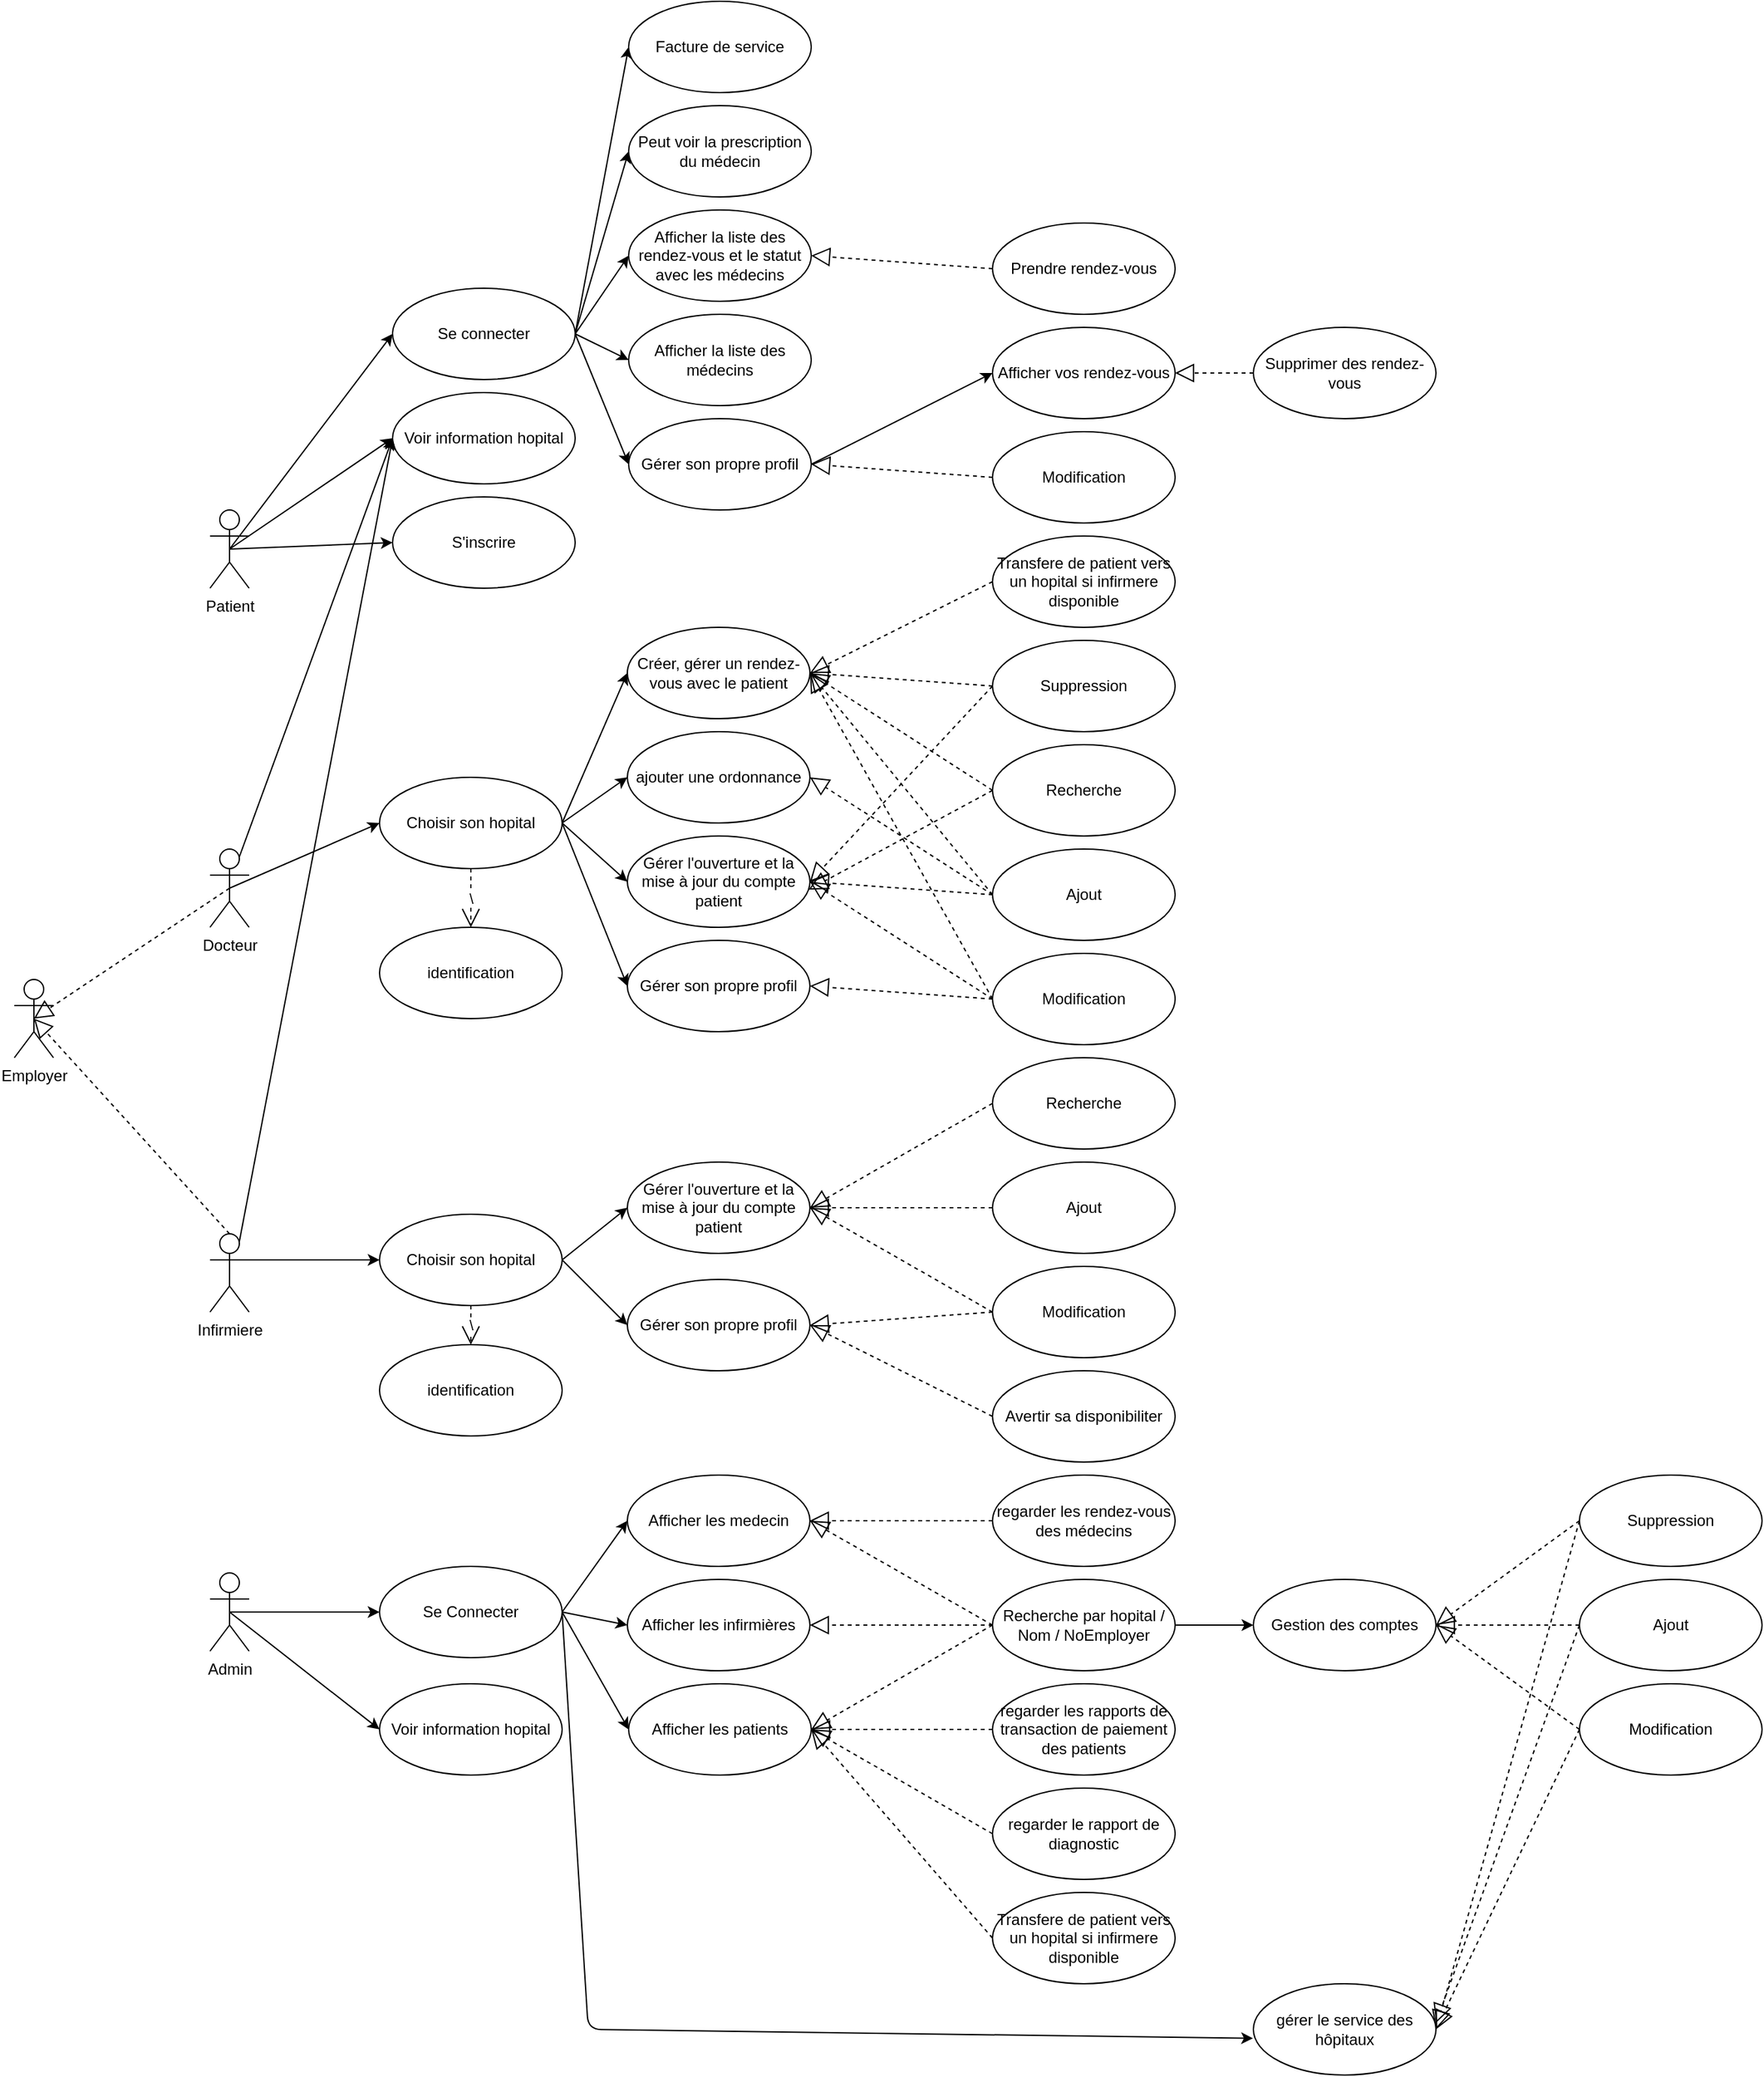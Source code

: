 <mxfile version="15.8.7" type="device"><diagram id="sGEP927o5-qMwY_FT_a0" name="Page-1"><mxGraphModel dx="1038" dy="649" grid="1" gridSize="10" guides="1" tooltips="1" connect="1" arrows="1" fold="1" page="1" pageScale="1" pageWidth="3300" pageHeight="4681" math="0" shadow="0"><root><mxCell id="0"/><mxCell id="1" parent="0"/><mxCell id="58iwExZlSeugn2AVAmXi-9" style="orthogonalLoop=1;jettySize=auto;html=1;exitX=0.5;exitY=0.5;exitDx=0;exitDy=0;exitPerimeter=0;entryX=0;entryY=0.5;entryDx=0;entryDy=0;" parent="1" source="58iwExZlSeugn2AVAmXi-1" target="58iwExZlSeugn2AVAmXi-5" edge="1"><mxGeometry relative="1" as="geometry"/></mxCell><mxCell id="58iwExZlSeugn2AVAmXi-11" style="edgeStyle=none;orthogonalLoop=1;jettySize=auto;html=1;exitX=0.5;exitY=0.5;exitDx=0;exitDy=0;exitPerimeter=0;entryX=0;entryY=0.5;entryDx=0;entryDy=0;" parent="1" source="58iwExZlSeugn2AVAmXi-1" target="58iwExZlSeugn2AVAmXi-3" edge="1"><mxGeometry relative="1" as="geometry"/></mxCell><mxCell id="58iwExZlSeugn2AVAmXi-12" style="edgeStyle=none;orthogonalLoop=1;jettySize=auto;html=1;exitX=0.5;exitY=0.5;exitDx=0;exitDy=0;exitPerimeter=0;entryX=0;entryY=0.5;entryDx=0;entryDy=0;" parent="1" source="58iwExZlSeugn2AVAmXi-1" target="58iwExZlSeugn2AVAmXi-4" edge="1"><mxGeometry relative="1" as="geometry"/></mxCell><mxCell id="58iwExZlSeugn2AVAmXi-1" value="Patient&lt;br&gt;" style="shape=umlActor;verticalLabelPosition=bottom;verticalAlign=top;html=1;outlineConnect=0;" parent="1" vertex="1"><mxGeometry x="190" y="550" width="30" height="60" as="geometry"/></mxCell><mxCell id="58iwExZlSeugn2AVAmXi-3" value="Voir information hopital" style="ellipse;whiteSpace=wrap;html=1;" parent="1" vertex="1"><mxGeometry x="330" y="460" width="140" height="70" as="geometry"/></mxCell><mxCell id="58iwExZlSeugn2AVAmXi-4" value="&lt;span&gt;S'inscrire&lt;/span&gt;" style="ellipse;whiteSpace=wrap;html=1;" parent="1" vertex="1"><mxGeometry x="330" y="540" width="140" height="70" as="geometry"/></mxCell><mxCell id="58iwExZlSeugn2AVAmXi-92" style="edgeStyle=none;orthogonalLoop=1;jettySize=auto;html=1;exitX=1;exitY=0.5;exitDx=0;exitDy=0;entryX=0;entryY=0.5;entryDx=0;entryDy=0;" parent="1" source="58iwExZlSeugn2AVAmXi-5" target="58iwExZlSeugn2AVAmXi-89" edge="1"><mxGeometry relative="1" as="geometry"/></mxCell><mxCell id="58iwExZlSeugn2AVAmXi-93" style="edgeStyle=none;orthogonalLoop=1;jettySize=auto;html=1;exitX=1;exitY=0.5;exitDx=0;exitDy=0;entryX=0;entryY=0.5;entryDx=0;entryDy=0;" parent="1" source="58iwExZlSeugn2AVAmXi-5" target="58iwExZlSeugn2AVAmXi-88" edge="1"><mxGeometry relative="1" as="geometry"/></mxCell><mxCell id="58iwExZlSeugn2AVAmXi-95" style="edgeStyle=none;orthogonalLoop=1;jettySize=auto;html=1;exitX=1;exitY=0.5;exitDx=0;exitDy=0;entryX=0;entryY=0.5;entryDx=0;entryDy=0;" parent="1" source="58iwExZlSeugn2AVAmXi-5" target="58iwExZlSeugn2AVAmXi-94" edge="1"><mxGeometry relative="1" as="geometry"/></mxCell><mxCell id="58iwExZlSeugn2AVAmXi-103" style="edgeStyle=none;orthogonalLoop=1;jettySize=auto;html=1;exitX=1;exitY=0.5;exitDx=0;exitDy=0;entryX=0;entryY=0.5;entryDx=0;entryDy=0;" parent="1" source="58iwExZlSeugn2AVAmXi-5" target="58iwExZlSeugn2AVAmXi-102" edge="1"><mxGeometry relative="1" as="geometry"/></mxCell><mxCell id="58iwExZlSeugn2AVAmXi-105" style="edgeStyle=none;orthogonalLoop=1;jettySize=auto;html=1;exitX=1;exitY=0.5;exitDx=0;exitDy=0;entryX=0;entryY=0.5;entryDx=0;entryDy=0;" parent="1" source="58iwExZlSeugn2AVAmXi-5" target="58iwExZlSeugn2AVAmXi-104" edge="1"><mxGeometry relative="1" as="geometry"/></mxCell><mxCell id="58iwExZlSeugn2AVAmXi-5" value="Se connecter" style="ellipse;whiteSpace=wrap;html=1;" parent="1" vertex="1"><mxGeometry x="330" y="380" width="140" height="70" as="geometry"/></mxCell><mxCell id="58iwExZlSeugn2AVAmXi-41" style="edgeStyle=none;orthogonalLoop=1;jettySize=auto;html=1;exitX=0.5;exitY=0.5;exitDx=0;exitDy=0;exitPerimeter=0;entryX=0;entryY=0.5;entryDx=0;entryDy=0;" parent="1" source="58iwExZlSeugn2AVAmXi-14" target="58iwExZlSeugn2AVAmXi-16" edge="1"><mxGeometry relative="1" as="geometry"/></mxCell><mxCell id="58iwExZlSeugn2AVAmXi-47" style="edgeStyle=none;orthogonalLoop=1;jettySize=auto;html=1;exitX=0.75;exitY=0.1;exitDx=0;exitDy=0;exitPerimeter=0;entryX=0;entryY=0.5;entryDx=0;entryDy=0;" parent="1" source="58iwExZlSeugn2AVAmXi-14" target="58iwExZlSeugn2AVAmXi-3" edge="1"><mxGeometry relative="1" as="geometry"/></mxCell><mxCell id="58iwExZlSeugn2AVAmXi-14" value="Docteur" style="shape=umlActor;verticalLabelPosition=bottom;verticalAlign=top;html=1;outlineConnect=0;" parent="1" vertex="1"><mxGeometry x="190" y="810" width="30" height="60" as="geometry"/></mxCell><mxCell id="58iwExZlSeugn2AVAmXi-84" style="edgeStyle=none;orthogonalLoop=1;jettySize=auto;html=1;exitX=1;exitY=0.5;exitDx=0;exitDy=0;entryX=0;entryY=0.5;entryDx=0;entryDy=0;" parent="1" source="58iwExZlSeugn2AVAmXi-16" target="58iwExZlSeugn2AVAmXi-37" edge="1"><mxGeometry relative="1" as="geometry"/></mxCell><mxCell id="58iwExZlSeugn2AVAmXi-85" style="edgeStyle=none;orthogonalLoop=1;jettySize=auto;html=1;exitX=1;exitY=0.5;exitDx=0;exitDy=0;entryX=0;entryY=0.5;entryDx=0;entryDy=0;" parent="1" source="58iwExZlSeugn2AVAmXi-16" target="58iwExZlSeugn2AVAmXi-35" edge="1"><mxGeometry relative="1" as="geometry"/></mxCell><mxCell id="58iwExZlSeugn2AVAmXi-86" style="edgeStyle=none;orthogonalLoop=1;jettySize=auto;html=1;exitX=1;exitY=0.5;exitDx=0;exitDy=0;entryX=0;entryY=0.5;entryDx=0;entryDy=0;" parent="1" source="58iwExZlSeugn2AVAmXi-16" target="58iwExZlSeugn2AVAmXi-65" edge="1"><mxGeometry relative="1" as="geometry"/></mxCell><mxCell id="58iwExZlSeugn2AVAmXi-87" style="edgeStyle=none;orthogonalLoop=1;jettySize=auto;html=1;exitX=1;exitY=0.5;exitDx=0;exitDy=0;entryX=0;entryY=0.5;entryDx=0;entryDy=0;" parent="1" source="58iwExZlSeugn2AVAmXi-16" target="58iwExZlSeugn2AVAmXi-66" edge="1"><mxGeometry relative="1" as="geometry"/></mxCell><mxCell id="58iwExZlSeugn2AVAmXi-16" value="Choisir son hopital" style="ellipse;whiteSpace=wrap;html=1;" parent="1" vertex="1"><mxGeometry x="320" y="755" width="140" height="70" as="geometry"/></mxCell><mxCell id="58iwExZlSeugn2AVAmXi-19" style="edgeStyle=none;orthogonalLoop=1;jettySize=auto;html=1;exitX=0.5;exitY=0;exitDx=0;exitDy=0;" parent="1" source="58iwExZlSeugn2AVAmXi-16" target="58iwExZlSeugn2AVAmXi-16" edge="1"><mxGeometry relative="1" as="geometry"/></mxCell><mxCell id="58iwExZlSeugn2AVAmXi-20" value="identification" style="ellipse;whiteSpace=wrap;html=1;" parent="1" vertex="1"><mxGeometry x="320" y="870" width="140" height="70" as="geometry"/></mxCell><mxCell id="58iwExZlSeugn2AVAmXi-22" value="\" style="endArrow=open;endSize=12;dashed=1;html=1;exitX=0.5;exitY=1;exitDx=0;exitDy=0;entryX=0.5;entryY=0;entryDx=0;entryDy=0;" parent="1" source="58iwExZlSeugn2AVAmXi-16" target="58iwExZlSeugn2AVAmXi-20" edge="1"><mxGeometry width="160" relative="1" as="geometry"><mxPoint x="300" y="730" as="sourcePoint"/><mxPoint x="630" y="840" as="targetPoint"/></mxGeometry></mxCell><mxCell id="58iwExZlSeugn2AVAmXi-52" style="edgeStyle=none;orthogonalLoop=1;jettySize=auto;html=1;exitX=1;exitY=0.333;exitDx=0;exitDy=0;exitPerimeter=0;entryX=0;entryY=0.5;entryDx=0;entryDy=0;" parent="1" source="58iwExZlSeugn2AVAmXi-23" target="58iwExZlSeugn2AVAmXi-48" edge="1"><mxGeometry relative="1" as="geometry"/></mxCell><mxCell id="58iwExZlSeugn2AVAmXi-57" style="edgeStyle=none;orthogonalLoop=1;jettySize=auto;html=1;exitX=0.75;exitY=0.1;exitDx=0;exitDy=0;exitPerimeter=0;entryX=0;entryY=0.5;entryDx=0;entryDy=0;" parent="1" source="58iwExZlSeugn2AVAmXi-23" target="58iwExZlSeugn2AVAmXi-3" edge="1"><mxGeometry relative="1" as="geometry"/></mxCell><mxCell id="58iwExZlSeugn2AVAmXi-23" value="Infirmiere" style="shape=umlActor;verticalLabelPosition=bottom;verticalAlign=top;html=1;" parent="1" vertex="1"><mxGeometry x="190" y="1105" width="30" height="60" as="geometry"/></mxCell><mxCell id="58iwExZlSeugn2AVAmXi-107" style="edgeStyle=none;orthogonalLoop=1;jettySize=auto;html=1;exitX=0.5;exitY=0.5;exitDx=0;exitDy=0;exitPerimeter=0;entryX=0;entryY=0.5;entryDx=0;entryDy=0;" parent="1" source="58iwExZlSeugn2AVAmXi-26" target="58iwExZlSeugn2AVAmXi-106" edge="1"><mxGeometry relative="1" as="geometry"/></mxCell><mxCell id="58iwExZlSeugn2AVAmXi-110" style="edgeStyle=none;orthogonalLoop=1;jettySize=auto;html=1;exitX=0.5;exitY=0.5;exitDx=0;exitDy=0;exitPerimeter=0;entryX=0;entryY=0.5;entryDx=0;entryDy=0;" parent="1" source="58iwExZlSeugn2AVAmXi-26" target="58iwExZlSeugn2AVAmXi-109" edge="1"><mxGeometry relative="1" as="geometry"/></mxCell><mxCell id="58iwExZlSeugn2AVAmXi-26" value="Admin" style="shape=umlActor;verticalLabelPosition=bottom;verticalAlign=top;html=1;" parent="1" vertex="1"><mxGeometry x="190" y="1365" width="30" height="60" as="geometry"/></mxCell><mxCell id="58iwExZlSeugn2AVAmXi-35" value="ajouter une ordonnance" style="ellipse;whiteSpace=wrap;html=1;" parent="1" vertex="1"><mxGeometry x="510" y="720" width="140" height="70" as="geometry"/></mxCell><mxCell id="58iwExZlSeugn2AVAmXi-37" value="Créer, gérer un rendez-vous avec le patient" style="ellipse;whiteSpace=wrap;html=1;" parent="1" vertex="1"><mxGeometry x="510" y="640" width="140" height="70" as="geometry"/></mxCell><mxCell id="58iwExZlSeugn2AVAmXi-39" value="" style="endArrow=block;dashed=1;endFill=0;endSize=12;html=1;exitX=0.5;exitY=0;exitDx=0;exitDy=0;exitPerimeter=0;entryX=0.5;entryY=0.5;entryDx=0;entryDy=0;entryPerimeter=0;" parent="1" source="58iwExZlSeugn2AVAmXi-23" target="CiMijL-fMiyCBzAUDyAO-1" edge="1"><mxGeometry width="160" relative="1" as="geometry"><mxPoint x="300" y="970" as="sourcePoint"/><mxPoint x="205" y="920" as="targetPoint"/></mxGeometry></mxCell><mxCell id="58iwExZlSeugn2AVAmXi-82" style="edgeStyle=none;orthogonalLoop=1;jettySize=auto;html=1;exitX=1;exitY=0.5;exitDx=0;exitDy=0;entryX=0;entryY=0.5;entryDx=0;entryDy=0;" parent="1" source="58iwExZlSeugn2AVAmXi-48" target="58iwExZlSeugn2AVAmXi-55" edge="1"><mxGeometry relative="1" as="geometry"/></mxCell><mxCell id="58iwExZlSeugn2AVAmXi-83" style="edgeStyle=none;orthogonalLoop=1;jettySize=auto;html=1;exitX=1;exitY=0.5;exitDx=0;exitDy=0;entryX=0;entryY=0.5;entryDx=0;entryDy=0;" parent="1" source="58iwExZlSeugn2AVAmXi-48" target="58iwExZlSeugn2AVAmXi-53" edge="1"><mxGeometry relative="1" as="geometry"/></mxCell><mxCell id="58iwExZlSeugn2AVAmXi-48" value="Choisir son hopital" style="ellipse;whiteSpace=wrap;html=1;" parent="1" vertex="1"><mxGeometry x="320" y="1090" width="140" height="70" as="geometry"/></mxCell><mxCell id="58iwExZlSeugn2AVAmXi-49" style="edgeStyle=none;orthogonalLoop=1;jettySize=auto;html=1;exitX=0.5;exitY=0;exitDx=0;exitDy=0;" parent="1" source="58iwExZlSeugn2AVAmXi-48" target="58iwExZlSeugn2AVAmXi-48" edge="1"><mxGeometry relative="1" as="geometry"/></mxCell><mxCell id="58iwExZlSeugn2AVAmXi-50" value="identification" style="ellipse;whiteSpace=wrap;html=1;" parent="1" vertex="1"><mxGeometry x="320" y="1190" width="140" height="70" as="geometry"/></mxCell><mxCell id="58iwExZlSeugn2AVAmXi-51" value="\" style="endArrow=open;endSize=12;dashed=1;html=1;exitX=0.5;exitY=1;exitDx=0;exitDy=0;entryX=0.5;entryY=0;entryDx=0;entryDy=0;" parent="1" source="58iwExZlSeugn2AVAmXi-48" target="58iwExZlSeugn2AVAmXi-50" edge="1"><mxGeometry width="160" relative="1" as="geometry"><mxPoint x="310" y="1055" as="sourcePoint"/><mxPoint x="640" y="1165" as="targetPoint"/></mxGeometry></mxCell><mxCell id="58iwExZlSeugn2AVAmXi-53" value="Gérer l'ouverture et la mise à jour du compte patient" style="ellipse;whiteSpace=wrap;html=1;" parent="1" vertex="1"><mxGeometry x="510" y="1050" width="140" height="70" as="geometry"/></mxCell><mxCell id="58iwExZlSeugn2AVAmXi-55" value="Gérer son propre profil" style="ellipse;whiteSpace=wrap;html=1;" parent="1" vertex="1"><mxGeometry x="510" y="1140" width="140" height="70" as="geometry"/></mxCell><mxCell id="58iwExZlSeugn2AVAmXi-58" value="Modification" style="ellipse;whiteSpace=wrap;html=1;" parent="1" vertex="1"><mxGeometry x="790" y="1130" width="140" height="70" as="geometry"/></mxCell><mxCell id="58iwExZlSeugn2AVAmXi-59" value="" style="endArrow=block;dashed=1;endFill=0;endSize=12;html=1;exitX=0;exitY=0.5;exitDx=0;exitDy=0;entryX=1;entryY=0.5;entryDx=0;entryDy=0;" parent="1" source="58iwExZlSeugn2AVAmXi-58" target="58iwExZlSeugn2AVAmXi-55" edge="1"><mxGeometry width="160" relative="1" as="geometry"><mxPoint x="530" y="1185" as="sourcePoint"/><mxPoint x="470" y="1135" as="targetPoint"/></mxGeometry></mxCell><mxCell id="58iwExZlSeugn2AVAmXi-60" value="" style="endArrow=block;dashed=1;endFill=0;endSize=12;html=1;exitX=0;exitY=0.5;exitDx=0;exitDy=0;entryX=1;entryY=0.5;entryDx=0;entryDy=0;" parent="1" source="58iwExZlSeugn2AVAmXi-58" target="58iwExZlSeugn2AVAmXi-53" edge="1"><mxGeometry width="160" relative="1" as="geometry"><mxPoint x="750" y="1185" as="sourcePoint"/><mxPoint x="670" y="1185" as="targetPoint"/></mxGeometry></mxCell><mxCell id="58iwExZlSeugn2AVAmXi-61" value="Ajout" style="ellipse;whiteSpace=wrap;html=1;" parent="1" vertex="1"><mxGeometry x="790" y="1050" width="140" height="70" as="geometry"/></mxCell><mxCell id="58iwExZlSeugn2AVAmXi-62" value="" style="endArrow=block;dashed=1;endFill=0;endSize=12;html=1;exitX=0;exitY=0.5;exitDx=0;exitDy=0;entryX=1;entryY=0.5;entryDx=0;entryDy=0;" parent="1" source="58iwExZlSeugn2AVAmXi-61" target="58iwExZlSeugn2AVAmXi-53" edge="1"><mxGeometry width="160" relative="1" as="geometry"><mxPoint x="750" y="1185" as="sourcePoint"/><mxPoint x="660" y="1085" as="targetPoint"/></mxGeometry></mxCell><mxCell id="58iwExZlSeugn2AVAmXi-63" value="Recherche" style="ellipse;whiteSpace=wrap;html=1;" parent="1" vertex="1"><mxGeometry x="790" y="970" width="140" height="70" as="geometry"/></mxCell><mxCell id="58iwExZlSeugn2AVAmXi-64" value="" style="endArrow=block;dashed=1;endFill=0;endSize=12;html=1;exitX=0;exitY=0.5;exitDx=0;exitDy=0;entryX=1;entryY=0.5;entryDx=0;entryDy=0;" parent="1" source="58iwExZlSeugn2AVAmXi-63" target="58iwExZlSeugn2AVAmXi-53" edge="1"><mxGeometry width="160" relative="1" as="geometry"><mxPoint x="590" y="1030" as="sourcePoint"/><mxPoint x="660" y="1090" as="targetPoint"/></mxGeometry></mxCell><mxCell id="58iwExZlSeugn2AVAmXi-65" value="Gérer l'ouverture et la mise à jour du compte patient" style="ellipse;whiteSpace=wrap;html=1;" parent="1" vertex="1"><mxGeometry x="510" y="800" width="140" height="70" as="geometry"/></mxCell><mxCell id="58iwExZlSeugn2AVAmXi-66" value="Gérer son propre profil" style="ellipse;whiteSpace=wrap;html=1;" parent="1" vertex="1"><mxGeometry x="510" y="880" width="140" height="70" as="geometry"/></mxCell><mxCell id="58iwExZlSeugn2AVAmXi-67" value="Modification" style="ellipse;whiteSpace=wrap;html=1;" parent="1" vertex="1"><mxGeometry x="790" y="890" width="140" height="70" as="geometry"/></mxCell><mxCell id="58iwExZlSeugn2AVAmXi-68" value="" style="endArrow=block;dashed=1;endFill=0;endSize=12;html=1;exitX=0;exitY=0.5;exitDx=0;exitDy=0;entryX=1;entryY=0.5;entryDx=0;entryDy=0;" parent="1" source="58iwExZlSeugn2AVAmXi-67" target="58iwExZlSeugn2AVAmXi-66" edge="1"><mxGeometry width="160" relative="1" as="geometry"><mxPoint x="740" y="1005" as="sourcePoint"/><mxPoint x="470" y="925" as="targetPoint"/></mxGeometry></mxCell><mxCell id="58iwExZlSeugn2AVAmXi-69" value="" style="endArrow=block;dashed=1;endFill=0;endSize=12;html=1;exitX=0;exitY=0.5;exitDx=0;exitDy=0;entryX=1;entryY=0.5;entryDx=0;entryDy=0;" parent="1" source="58iwExZlSeugn2AVAmXi-67" target="58iwExZlSeugn2AVAmXi-65" edge="1"><mxGeometry width="160" relative="1" as="geometry"><mxPoint x="740" y="1005" as="sourcePoint"/><mxPoint x="670" y="975" as="targetPoint"/></mxGeometry></mxCell><mxCell id="58iwExZlSeugn2AVAmXi-70" value="Ajout" style="ellipse;whiteSpace=wrap;html=1;" parent="1" vertex="1"><mxGeometry x="790" y="810" width="140" height="70" as="geometry"/></mxCell><mxCell id="58iwExZlSeugn2AVAmXi-71" value="" style="endArrow=block;dashed=1;endFill=0;endSize=12;html=1;exitX=0;exitY=0.5;exitDx=0;exitDy=0;entryX=1;entryY=0.5;entryDx=0;entryDy=0;" parent="1" source="58iwExZlSeugn2AVAmXi-70" target="58iwExZlSeugn2AVAmXi-65" edge="1"><mxGeometry width="160" relative="1" as="geometry"><mxPoint x="740" y="920" as="sourcePoint"/><mxPoint x="660" y="875" as="targetPoint"/></mxGeometry></mxCell><mxCell id="58iwExZlSeugn2AVAmXi-72" value="Recherche" style="ellipse;whiteSpace=wrap;html=1;" parent="1" vertex="1"><mxGeometry x="790" y="730" width="140" height="70" as="geometry"/></mxCell><mxCell id="58iwExZlSeugn2AVAmXi-73" value="" style="endArrow=block;dashed=1;endFill=0;endSize=12;html=1;exitX=0;exitY=0.5;exitDx=0;exitDy=0;entryX=0.993;entryY=0.588;entryDx=0;entryDy=0;entryPerimeter=0;" parent="1" source="58iwExZlSeugn2AVAmXi-72" target="58iwExZlSeugn2AVAmXi-65" edge="1"><mxGeometry width="160" relative="1" as="geometry"><mxPoint x="740" y="820" as="sourcePoint"/><mxPoint x="660" y="855" as="targetPoint"/></mxGeometry></mxCell><mxCell id="58iwExZlSeugn2AVAmXi-74" value="" style="endArrow=block;dashed=1;endFill=0;endSize=12;html=1;exitX=0;exitY=0.5;exitDx=0;exitDy=0;entryX=1;entryY=0.5;entryDx=0;entryDy=0;" parent="1" source="58iwExZlSeugn2AVAmXi-70" target="58iwExZlSeugn2AVAmXi-35" edge="1"><mxGeometry width="160" relative="1" as="geometry"><mxPoint x="750" y="885" as="sourcePoint"/><mxPoint x="660" y="845" as="targetPoint"/></mxGeometry></mxCell><mxCell id="58iwExZlSeugn2AVAmXi-75" value="" style="endArrow=block;dashed=1;endFill=0;endSize=12;html=1;exitX=0;exitY=0.5;exitDx=0;exitDy=0;entryX=1;entryY=0.5;entryDx=0;entryDy=0;" parent="1" source="58iwExZlSeugn2AVAmXi-70" target="58iwExZlSeugn2AVAmXi-37" edge="1"><mxGeometry width="160" relative="1" as="geometry"><mxPoint x="760" y="895" as="sourcePoint"/><mxPoint x="670" y="855" as="targetPoint"/></mxGeometry></mxCell><mxCell id="58iwExZlSeugn2AVAmXi-76" value="" style="endArrow=block;dashed=1;endFill=0;endSize=12;html=1;exitX=0;exitY=0.5;exitDx=0;exitDy=0;entryX=1;entryY=0.5;entryDx=0;entryDy=0;" parent="1" source="58iwExZlSeugn2AVAmXi-72" target="58iwExZlSeugn2AVAmXi-37" edge="1"><mxGeometry width="160" relative="1" as="geometry"><mxPoint x="770" y="905" as="sourcePoint"/><mxPoint x="680" y="865" as="targetPoint"/></mxGeometry></mxCell><mxCell id="58iwExZlSeugn2AVAmXi-77" value="" style="endArrow=block;dashed=1;endFill=0;endSize=12;html=1;exitX=0;exitY=0.5;exitDx=0;exitDy=0;entryX=1;entryY=0.5;entryDx=0;entryDy=0;" parent="1" source="58iwExZlSeugn2AVAmXi-67" target="58iwExZlSeugn2AVAmXi-37" edge="1"><mxGeometry width="160" relative="1" as="geometry"><mxPoint x="780" y="915" as="sourcePoint"/><mxPoint x="690" y="875" as="targetPoint"/></mxGeometry></mxCell><mxCell id="58iwExZlSeugn2AVAmXi-78" value="Suppression" style="ellipse;whiteSpace=wrap;html=1;" parent="1" vertex="1"><mxGeometry x="790" y="650" width="140" height="70" as="geometry"/></mxCell><mxCell id="58iwExZlSeugn2AVAmXi-79" value="" style="endArrow=block;dashed=1;endFill=0;endSize=12;html=1;exitX=0;exitY=0.5;exitDx=0;exitDy=0;entryX=1;entryY=0.5;entryDx=0;entryDy=0;" parent="1" source="58iwExZlSeugn2AVAmXi-78" target="58iwExZlSeugn2AVAmXi-37" edge="1"><mxGeometry width="160" relative="1" as="geometry"><mxPoint x="540" y="830" as="sourcePoint"/><mxPoint x="700" y="830" as="targetPoint"/></mxGeometry></mxCell><mxCell id="58iwExZlSeugn2AVAmXi-81" value="" style="endArrow=block;dashed=1;endFill=0;endSize=12;html=1;exitX=0;exitY=0.5;exitDx=0;exitDy=0;entryX=1;entryY=0.5;entryDx=0;entryDy=0;" parent="1" source="58iwExZlSeugn2AVAmXi-78" target="58iwExZlSeugn2AVAmXi-65" edge="1"><mxGeometry width="160" relative="1" as="geometry"><mxPoint x="800" y="605" as="sourcePoint"/><mxPoint x="660" y="685" as="targetPoint"/></mxGeometry></mxCell><mxCell id="58iwExZlSeugn2AVAmXi-88" value="Afficher la liste des médecins" style="ellipse;whiteSpace=wrap;html=1;" parent="1" vertex="1"><mxGeometry x="511" y="400" width="140" height="70" as="geometry"/></mxCell><mxCell id="58iwExZlSeugn2AVAmXi-99" style="edgeStyle=none;orthogonalLoop=1;jettySize=auto;html=1;exitX=1;exitY=0.5;exitDx=0;exitDy=0;entryX=0;entryY=0.5;entryDx=0;entryDy=0;" parent="1" source="58iwExZlSeugn2AVAmXi-89" target="58iwExZlSeugn2AVAmXi-98" edge="1"><mxGeometry relative="1" as="geometry"/></mxCell><mxCell id="58iwExZlSeugn2AVAmXi-89" value="Gérer son propre profil" style="ellipse;whiteSpace=wrap;html=1;" parent="1" vertex="1"><mxGeometry x="511" y="480" width="140" height="70" as="geometry"/></mxCell><mxCell id="58iwExZlSeugn2AVAmXi-90" value="Modification" style="ellipse;whiteSpace=wrap;html=1;" parent="1" vertex="1"><mxGeometry x="790" y="490" width="140" height="70" as="geometry"/></mxCell><mxCell id="58iwExZlSeugn2AVAmXi-91" value="" style="endArrow=block;dashed=1;endFill=0;endSize=12;html=1;exitX=0;exitY=0.5;exitDx=0;exitDy=0;entryX=1;entryY=0.5;entryDx=0;entryDy=0;" parent="1" source="58iwExZlSeugn2AVAmXi-90" target="58iwExZlSeugn2AVAmXi-89" edge="1"><mxGeometry width="160" relative="1" as="geometry"><mxPoint x="791" y="505" as="sourcePoint"/><mxPoint x="771" y="470" as="targetPoint"/></mxGeometry></mxCell><mxCell id="58iwExZlSeugn2AVAmXi-94" value="Afficher la liste des rendez-vous et le statut avec les médecins" style="ellipse;whiteSpace=wrap;html=1;" parent="1" vertex="1"><mxGeometry x="511" y="320" width="140" height="70" as="geometry"/></mxCell><mxCell id="58iwExZlSeugn2AVAmXi-96" value="Prendre rendez-vous" style="ellipse;whiteSpace=wrap;html=1;" parent="1" vertex="1"><mxGeometry x="790" y="330" width="140" height="70" as="geometry"/></mxCell><mxCell id="58iwExZlSeugn2AVAmXi-97" value="" style="endArrow=block;dashed=1;endFill=0;endSize=12;html=1;exitX=0;exitY=0.5;exitDx=0;exitDy=0;entryX=1;entryY=0.5;entryDx=0;entryDy=0;" parent="1" source="58iwExZlSeugn2AVAmXi-96" target="58iwExZlSeugn2AVAmXi-94" edge="1"><mxGeometry width="160" relative="1" as="geometry"><mxPoint x="801" y="525" as="sourcePoint"/><mxPoint x="661" y="525" as="targetPoint"/></mxGeometry></mxCell><mxCell id="58iwExZlSeugn2AVAmXi-98" value="Afficher vos rendez-vous" style="ellipse;whiteSpace=wrap;html=1;" parent="1" vertex="1"><mxGeometry x="790" y="410" width="140" height="70" as="geometry"/></mxCell><mxCell id="58iwExZlSeugn2AVAmXi-100" value="Supprimer des rendez-vous" style="ellipse;whiteSpace=wrap;html=1;" parent="1" vertex="1"><mxGeometry x="990" y="410" width="140" height="70" as="geometry"/></mxCell><mxCell id="58iwExZlSeugn2AVAmXi-101" value="" style="endArrow=block;dashed=1;endFill=0;endSize=12;html=1;exitX=0;exitY=0.5;exitDx=0;exitDy=0;entryX=1;entryY=0.5;entryDx=0;entryDy=0;" parent="1" source="58iwExZlSeugn2AVAmXi-100" target="58iwExZlSeugn2AVAmXi-98" edge="1"><mxGeometry width="160" relative="1" as="geometry"><mxPoint x="991" y="435" as="sourcePoint"/><mxPoint x="661" y="605" as="targetPoint"/></mxGeometry></mxCell><mxCell id="58iwExZlSeugn2AVAmXi-102" value="Peut voir la prescription du médecin" style="ellipse;whiteSpace=wrap;html=1;" parent="1" vertex="1"><mxGeometry x="511" y="240" width="140" height="70" as="geometry"/></mxCell><mxCell id="58iwExZlSeugn2AVAmXi-104" value="Facture de service" style="ellipse;whiteSpace=wrap;html=1;" parent="1" vertex="1"><mxGeometry x="511" y="160" width="140" height="70" as="geometry"/></mxCell><mxCell id="58iwExZlSeugn2AVAmXi-118" style="edgeStyle=none;orthogonalLoop=1;jettySize=auto;html=1;exitX=1;exitY=0.5;exitDx=0;exitDy=0;entryX=0;entryY=0.5;entryDx=0;entryDy=0;" parent="1" source="58iwExZlSeugn2AVAmXi-106" target="58iwExZlSeugn2AVAmXi-111" edge="1"><mxGeometry relative="1" as="geometry"/></mxCell><mxCell id="58iwExZlSeugn2AVAmXi-119" style="edgeStyle=none;orthogonalLoop=1;jettySize=auto;html=1;exitX=1;exitY=0.5;exitDx=0;exitDy=0;entryX=0;entryY=0.5;entryDx=0;entryDy=0;" parent="1" source="58iwExZlSeugn2AVAmXi-106" target="58iwExZlSeugn2AVAmXi-112" edge="1"><mxGeometry relative="1" as="geometry"/></mxCell><mxCell id="58iwExZlSeugn2AVAmXi-120" style="edgeStyle=none;orthogonalLoop=1;jettySize=auto;html=1;exitX=1;exitY=0.5;exitDx=0;exitDy=0;entryX=0;entryY=0.5;entryDx=0;entryDy=0;" parent="1" source="58iwExZlSeugn2AVAmXi-106" target="58iwExZlSeugn2AVAmXi-113" edge="1"><mxGeometry relative="1" as="geometry"/></mxCell><mxCell id="58iwExZlSeugn2AVAmXi-142" style="edgeStyle=none;orthogonalLoop=1;jettySize=auto;html=1;exitX=1;exitY=0.5;exitDx=0;exitDy=0;entryX=-0.002;entryY=0.598;entryDx=0;entryDy=0;entryPerimeter=0;" parent="1" source="58iwExZlSeugn2AVAmXi-106" target="58iwExZlSeugn2AVAmXi-141" edge="1"><mxGeometry relative="1" as="geometry"><Array as="points"><mxPoint x="480" y="1715"/></Array></mxGeometry></mxCell><mxCell id="58iwExZlSeugn2AVAmXi-106" value="Se Connecter" style="ellipse;whiteSpace=wrap;html=1;" parent="1" vertex="1"><mxGeometry x="320" y="1360" width="140" height="70" as="geometry"/></mxCell><mxCell id="58iwExZlSeugn2AVAmXi-109" value="Voir information hopital" style="ellipse;whiteSpace=wrap;html=1;" parent="1" vertex="1"><mxGeometry x="320" y="1450" width="140" height="70" as="geometry"/></mxCell><mxCell id="58iwExZlSeugn2AVAmXi-111" value="Afficher les medecin" style="ellipse;whiteSpace=wrap;html=1;" parent="1" vertex="1"><mxGeometry x="510" y="1290" width="140" height="70" as="geometry"/></mxCell><mxCell id="58iwExZlSeugn2AVAmXi-112" value="Afficher les infirmières" style="ellipse;whiteSpace=wrap;html=1;" parent="1" vertex="1"><mxGeometry x="510" y="1370" width="140" height="70" as="geometry"/></mxCell><mxCell id="58iwExZlSeugn2AVAmXi-113" value="Afficher les patients" style="ellipse;whiteSpace=wrap;html=1;" parent="1" vertex="1"><mxGeometry x="511" y="1450" width="140" height="70" as="geometry"/></mxCell><mxCell id="58iwExZlSeugn2AVAmXi-128" style="edgeStyle=none;orthogonalLoop=1;jettySize=auto;html=1;exitX=1;exitY=0.5;exitDx=0;exitDy=0;entryX=0;entryY=0.5;entryDx=0;entryDy=0;" parent="1" source="58iwExZlSeugn2AVAmXi-114" target="58iwExZlSeugn2AVAmXi-127" edge="1"><mxGeometry relative="1" as="geometry"/></mxCell><mxCell id="58iwExZlSeugn2AVAmXi-114" value="Recherche par hopital / Nom / NoEmployer" style="ellipse;whiteSpace=wrap;html=1;" parent="1" vertex="1"><mxGeometry x="790" y="1370" width="140" height="70" as="geometry"/></mxCell><mxCell id="58iwExZlSeugn2AVAmXi-115" value="" style="endArrow=block;dashed=1;endFill=0;endSize=12;html=1;exitX=0;exitY=0.5;exitDx=0;exitDy=0;entryX=1;entryY=0.5;entryDx=0;entryDy=0;" parent="1" source="58iwExZlSeugn2AVAmXi-114" target="58iwExZlSeugn2AVAmXi-111" edge="1"><mxGeometry width="160" relative="1" as="geometry"><mxPoint x="800" y="1215" as="sourcePoint"/><mxPoint x="660" y="1185" as="targetPoint"/></mxGeometry></mxCell><mxCell id="58iwExZlSeugn2AVAmXi-116" value="" style="endArrow=block;dashed=1;endFill=0;endSize=12;html=1;exitX=0;exitY=0.5;exitDx=0;exitDy=0;entryX=1;entryY=0.5;entryDx=0;entryDy=0;" parent="1" source="58iwExZlSeugn2AVAmXi-114" target="58iwExZlSeugn2AVAmXi-112" edge="1"><mxGeometry width="160" relative="1" as="geometry"><mxPoint x="810" y="1225" as="sourcePoint"/><mxPoint x="670" y="1195" as="targetPoint"/></mxGeometry></mxCell><mxCell id="58iwExZlSeugn2AVAmXi-117" value="" style="endArrow=block;dashed=1;endFill=0;endSize=12;html=1;exitX=0;exitY=0.5;exitDx=0;exitDy=0;entryX=1;entryY=0.5;entryDx=0;entryDy=0;" parent="1" source="58iwExZlSeugn2AVAmXi-114" target="58iwExZlSeugn2AVAmXi-113" edge="1"><mxGeometry width="160" relative="1" as="geometry"><mxPoint x="820" y="1235" as="sourcePoint"/><mxPoint x="680" y="1205" as="targetPoint"/></mxGeometry></mxCell><mxCell id="58iwExZlSeugn2AVAmXi-121" value="regarder les rendez-vous des médecins" style="ellipse;whiteSpace=wrap;html=1;" parent="1" vertex="1"><mxGeometry x="790" y="1290" width="140" height="70" as="geometry"/></mxCell><mxCell id="58iwExZlSeugn2AVAmXi-122" value="" style="endArrow=block;dashed=1;endFill=0;endSize=12;html=1;exitX=0;exitY=0.5;exitDx=0;exitDy=0;entryX=1;entryY=0.5;entryDx=0;entryDy=0;" parent="1" source="58iwExZlSeugn2AVAmXi-121" target="58iwExZlSeugn2AVAmXi-111" edge="1"><mxGeometry width="160" relative="1" as="geometry"><mxPoint x="780" y="1465" as="sourcePoint"/><mxPoint x="660" y="1335" as="targetPoint"/></mxGeometry></mxCell><mxCell id="58iwExZlSeugn2AVAmXi-123" value="regarder les rapports de transaction de paiement des patients" style="ellipse;whiteSpace=wrap;html=1;" parent="1" vertex="1"><mxGeometry x="790" y="1450" width="140" height="70" as="geometry"/></mxCell><mxCell id="58iwExZlSeugn2AVAmXi-124" value="" style="endArrow=block;dashed=1;endFill=0;endSize=12;html=1;exitX=0;exitY=0.5;exitDx=0;exitDy=0;entryX=1;entryY=0.5;entryDx=0;entryDy=0;" parent="1" source="58iwExZlSeugn2AVAmXi-123" target="58iwExZlSeugn2AVAmXi-113" edge="1"><mxGeometry width="160" relative="1" as="geometry"><mxPoint x="780" y="1465" as="sourcePoint"/><mxPoint x="661.0" y="1495" as="targetPoint"/></mxGeometry></mxCell><mxCell id="58iwExZlSeugn2AVAmXi-125" value="regarder le rapport de diagnostic" style="ellipse;whiteSpace=wrap;html=1;" parent="1" vertex="1"><mxGeometry x="790" y="1530" width="140" height="70" as="geometry"/></mxCell><mxCell id="58iwExZlSeugn2AVAmXi-126" value="" style="endArrow=block;dashed=1;endFill=0;endSize=12;html=1;exitX=0;exitY=0.5;exitDx=0;exitDy=0;entryX=1;entryY=0.5;entryDx=0;entryDy=0;" parent="1" source="58iwExZlSeugn2AVAmXi-125" target="58iwExZlSeugn2AVAmXi-113" edge="1"><mxGeometry width="160" relative="1" as="geometry"><mxPoint x="780" y="1545" as="sourcePoint"/><mxPoint x="661.0" y="1495" as="targetPoint"/></mxGeometry></mxCell><mxCell id="58iwExZlSeugn2AVAmXi-127" value="Gestion des comptes" style="ellipse;whiteSpace=wrap;html=1;" parent="1" vertex="1"><mxGeometry x="990" y="1370" width="140" height="70" as="geometry"/></mxCell><mxCell id="58iwExZlSeugn2AVAmXi-129" value="Modification" style="ellipse;whiteSpace=wrap;html=1;" parent="1" vertex="1"><mxGeometry x="1240" y="1450" width="140" height="70" as="geometry"/></mxCell><mxCell id="58iwExZlSeugn2AVAmXi-130" value="Ajout" style="ellipse;whiteSpace=wrap;html=1;" parent="1" vertex="1"><mxGeometry x="1240" y="1370" width="140" height="70" as="geometry"/></mxCell><mxCell id="58iwExZlSeugn2AVAmXi-131" value="Suppression" style="ellipse;whiteSpace=wrap;html=1;" parent="1" vertex="1"><mxGeometry x="1240" y="1290" width="140" height="70" as="geometry"/></mxCell><mxCell id="58iwExZlSeugn2AVAmXi-132" value="" style="endArrow=block;dashed=1;endFill=0;endSize=12;html=1;exitX=0;exitY=0.5;exitDx=0;exitDy=0;entryX=1;entryY=0.5;entryDx=0;entryDy=0;" parent="1" source="58iwExZlSeugn2AVAmXi-130" target="58iwExZlSeugn2AVAmXi-127" edge="1"><mxGeometry width="160" relative="1" as="geometry"><mxPoint x="1230" y="1390" as="sourcePoint"/><mxPoint x="1390" y="1390" as="targetPoint"/></mxGeometry></mxCell><mxCell id="58iwExZlSeugn2AVAmXi-133" value="" style="endArrow=block;dashed=1;endFill=0;endSize=12;html=1;exitX=0;exitY=0.5;exitDx=0;exitDy=0;entryX=1;entryY=0.5;entryDx=0;entryDy=0;" parent="1" source="58iwExZlSeugn2AVAmXi-129" target="58iwExZlSeugn2AVAmXi-127" edge="1"><mxGeometry width="160" relative="1" as="geometry"><mxPoint x="1230" y="1390" as="sourcePoint"/><mxPoint x="1390" y="1390" as="targetPoint"/></mxGeometry></mxCell><mxCell id="58iwExZlSeugn2AVAmXi-134" value="" style="endArrow=block;dashed=1;endFill=0;endSize=12;html=1;exitX=0;exitY=0.5;exitDx=0;exitDy=0;entryX=1;entryY=0.5;entryDx=0;entryDy=0;" parent="1" source="58iwExZlSeugn2AVAmXi-131" target="58iwExZlSeugn2AVAmXi-127" edge="1"><mxGeometry width="160" relative="1" as="geometry"><mxPoint x="1230" y="1390" as="sourcePoint"/><mxPoint x="1390" y="1390" as="targetPoint"/></mxGeometry></mxCell><mxCell id="58iwExZlSeugn2AVAmXi-135" value="Transfere de patient vers un hopital si infirmere disponible" style="ellipse;whiteSpace=wrap;html=1;" parent="1" vertex="1"><mxGeometry x="790" y="570" width="140" height="70" as="geometry"/></mxCell><mxCell id="58iwExZlSeugn2AVAmXi-136" value="Transfere de patient vers un hopital si infirmere disponible" style="ellipse;whiteSpace=wrap;html=1;" parent="1" vertex="1"><mxGeometry x="790" y="1610" width="140" height="70" as="geometry"/></mxCell><mxCell id="58iwExZlSeugn2AVAmXi-137" value="" style="endArrow=block;dashed=1;endFill=0;endSize=12;html=1;exitX=0;exitY=0.5;exitDx=0;exitDy=0;entryX=1;entryY=0.5;entryDx=0;entryDy=0;" parent="1" source="58iwExZlSeugn2AVAmXi-136" target="58iwExZlSeugn2AVAmXi-113" edge="1"><mxGeometry width="160" relative="1" as="geometry"><mxPoint x="770" y="1575" as="sourcePoint"/><mxPoint x="661.0" y="1495" as="targetPoint"/></mxGeometry></mxCell><mxCell id="58iwExZlSeugn2AVAmXi-138" value="Avertir sa disponibiliter" style="ellipse;whiteSpace=wrap;html=1;" parent="1" vertex="1"><mxGeometry x="790" y="1210" width="140" height="70" as="geometry"/></mxCell><mxCell id="58iwExZlSeugn2AVAmXi-139" value="" style="endArrow=block;dashed=1;endFill=0;endSize=12;html=1;exitX=0;exitY=0.5;exitDx=0;exitDy=0;entryX=1;entryY=0.5;entryDx=0;entryDy=0;" parent="1" source="58iwExZlSeugn2AVAmXi-138" target="58iwExZlSeugn2AVAmXi-55" edge="1"><mxGeometry width="160" relative="1" as="geometry"><mxPoint x="800" y="1175" as="sourcePoint"/><mxPoint x="660" y="1185" as="targetPoint"/></mxGeometry></mxCell><mxCell id="58iwExZlSeugn2AVAmXi-140" value="" style="endArrow=block;dashed=1;endFill=0;endSize=12;html=1;exitX=0;exitY=0.5;exitDx=0;exitDy=0;entryX=1;entryY=0.5;entryDx=0;entryDy=0;" parent="1" source="58iwExZlSeugn2AVAmXi-135" target="58iwExZlSeugn2AVAmXi-37" edge="1"><mxGeometry width="160" relative="1" as="geometry"><mxPoint x="800" y="695" as="sourcePoint"/><mxPoint x="660" y="620" as="targetPoint"/></mxGeometry></mxCell><mxCell id="58iwExZlSeugn2AVAmXi-141" value="gérer le service des hôpitaux" style="ellipse;whiteSpace=wrap;html=1;" parent="1" vertex="1"><mxGeometry x="990" y="1680" width="140" height="70" as="geometry"/></mxCell><mxCell id="58iwExZlSeugn2AVAmXi-143" value="" style="endArrow=block;dashed=1;endFill=0;endSize=12;html=1;exitX=0;exitY=0.5;exitDx=0;exitDy=0;entryX=1;entryY=0.5;entryDx=0;entryDy=0;" parent="1" source="58iwExZlSeugn2AVAmXi-129" target="58iwExZlSeugn2AVAmXi-141" edge="1"><mxGeometry width="160" relative="1" as="geometry"><mxPoint x="1250" y="1495" as="sourcePoint"/><mxPoint x="1140" y="1415" as="targetPoint"/></mxGeometry></mxCell><mxCell id="58iwExZlSeugn2AVAmXi-144" value="" style="endArrow=block;dashed=1;endFill=0;endSize=12;html=1;exitX=0;exitY=0.5;exitDx=0;exitDy=0;" parent="1" source="58iwExZlSeugn2AVAmXi-130" edge="1"><mxGeometry width="160" relative="1" as="geometry"><mxPoint x="1260" y="1505" as="sourcePoint"/><mxPoint x="1130" y="1710" as="targetPoint"/></mxGeometry></mxCell><mxCell id="58iwExZlSeugn2AVAmXi-145" value="" style="endArrow=block;dashed=1;endFill=0;endSize=12;html=1;exitX=0;exitY=0.5;exitDx=0;exitDy=0;entryX=1;entryY=0.5;entryDx=0;entryDy=0;" parent="1" source="58iwExZlSeugn2AVAmXi-131" target="58iwExZlSeugn2AVAmXi-141" edge="1"><mxGeometry width="160" relative="1" as="geometry"><mxPoint x="1270" y="1515" as="sourcePoint"/><mxPoint x="1160" y="1435" as="targetPoint"/></mxGeometry></mxCell><mxCell id="CiMijL-fMiyCBzAUDyAO-1" value="Employer" style="shape=umlActor;verticalLabelPosition=bottom;verticalAlign=top;html=1;outlineConnect=0;" vertex="1" parent="1"><mxGeometry x="40" y="910" width="30" height="60" as="geometry"/></mxCell><mxCell id="CiMijL-fMiyCBzAUDyAO-3" value="" style="endArrow=block;dashed=1;endFill=0;endSize=12;html=1;exitX=0.5;exitY=0.5;exitDx=0;exitDy=0;exitPerimeter=0;entryX=0.5;entryY=0.5;entryDx=0;entryDy=0;entryPerimeter=0;" edge="1" parent="1" source="58iwExZlSeugn2AVAmXi-14" target="CiMijL-fMiyCBzAUDyAO-1"><mxGeometry width="160" relative="1" as="geometry"><mxPoint x="215" y="1115" as="sourcePoint"/><mxPoint x="65" y="950" as="targetPoint"/></mxGeometry></mxCell></root></mxGraphModel></diagram></mxfile>